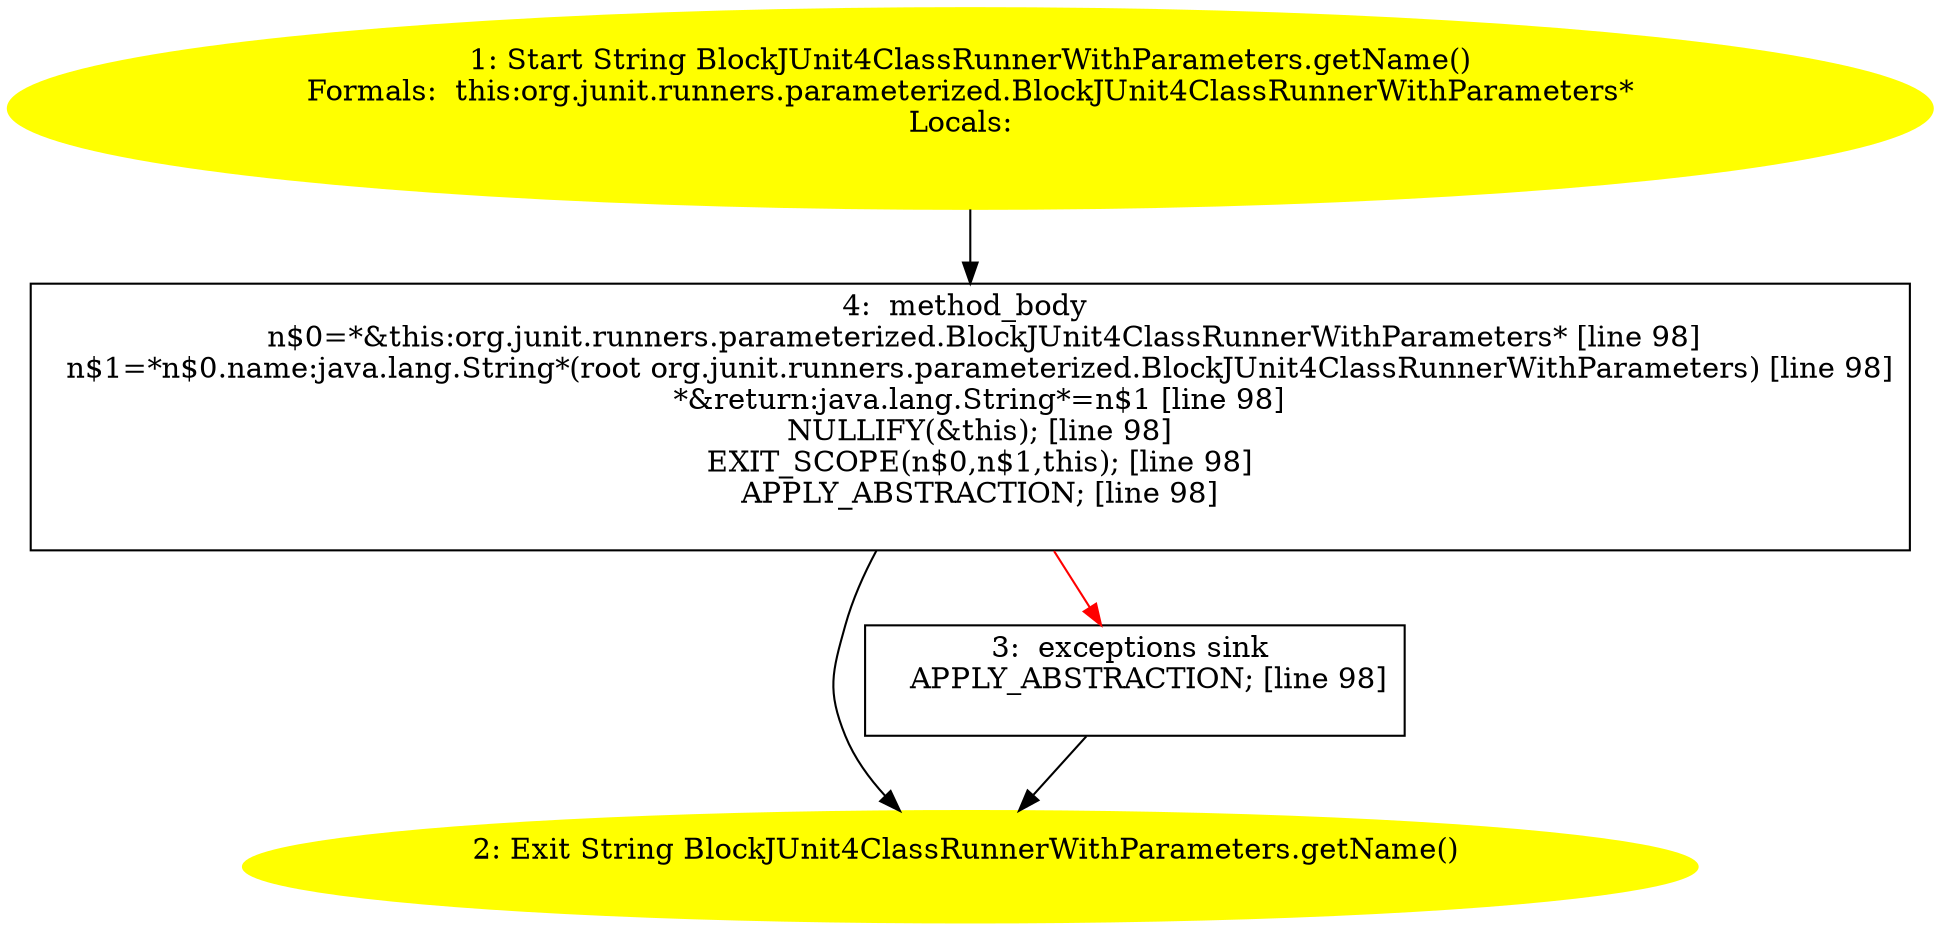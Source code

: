 /* @generated */
digraph cfg {
"org.junit.runners.parameterized.BlockJUnit4ClassRunnerWithParameters.getName():java.lang.String.62ddaf11ba41b0c89ecc61bb9de70729_1" [label="1: Start String BlockJUnit4ClassRunnerWithParameters.getName()\nFormals:  this:org.junit.runners.parameterized.BlockJUnit4ClassRunnerWithParameters*\nLocals:  \n  " color=yellow style=filled]
	

	 "org.junit.runners.parameterized.BlockJUnit4ClassRunnerWithParameters.getName():java.lang.String.62ddaf11ba41b0c89ecc61bb9de70729_1" -> "org.junit.runners.parameterized.BlockJUnit4ClassRunnerWithParameters.getName():java.lang.String.62ddaf11ba41b0c89ecc61bb9de70729_4" ;
"org.junit.runners.parameterized.BlockJUnit4ClassRunnerWithParameters.getName():java.lang.String.62ddaf11ba41b0c89ecc61bb9de70729_2" [label="2: Exit String BlockJUnit4ClassRunnerWithParameters.getName() \n  " color=yellow style=filled]
	

"org.junit.runners.parameterized.BlockJUnit4ClassRunnerWithParameters.getName():java.lang.String.62ddaf11ba41b0c89ecc61bb9de70729_3" [label="3:  exceptions sink \n   APPLY_ABSTRACTION; [line 98]\n " shape="box"]
	

	 "org.junit.runners.parameterized.BlockJUnit4ClassRunnerWithParameters.getName():java.lang.String.62ddaf11ba41b0c89ecc61bb9de70729_3" -> "org.junit.runners.parameterized.BlockJUnit4ClassRunnerWithParameters.getName():java.lang.String.62ddaf11ba41b0c89ecc61bb9de70729_2" ;
"org.junit.runners.parameterized.BlockJUnit4ClassRunnerWithParameters.getName():java.lang.String.62ddaf11ba41b0c89ecc61bb9de70729_4" [label="4:  method_body \n   n$0=*&this:org.junit.runners.parameterized.BlockJUnit4ClassRunnerWithParameters* [line 98]\n  n$1=*n$0.name:java.lang.String*(root org.junit.runners.parameterized.BlockJUnit4ClassRunnerWithParameters) [line 98]\n  *&return:java.lang.String*=n$1 [line 98]\n  NULLIFY(&this); [line 98]\n  EXIT_SCOPE(n$0,n$1,this); [line 98]\n  APPLY_ABSTRACTION; [line 98]\n " shape="box"]
	

	 "org.junit.runners.parameterized.BlockJUnit4ClassRunnerWithParameters.getName():java.lang.String.62ddaf11ba41b0c89ecc61bb9de70729_4" -> "org.junit.runners.parameterized.BlockJUnit4ClassRunnerWithParameters.getName():java.lang.String.62ddaf11ba41b0c89ecc61bb9de70729_2" ;
	 "org.junit.runners.parameterized.BlockJUnit4ClassRunnerWithParameters.getName():java.lang.String.62ddaf11ba41b0c89ecc61bb9de70729_4" -> "org.junit.runners.parameterized.BlockJUnit4ClassRunnerWithParameters.getName():java.lang.String.62ddaf11ba41b0c89ecc61bb9de70729_3" [color="red" ];
}

